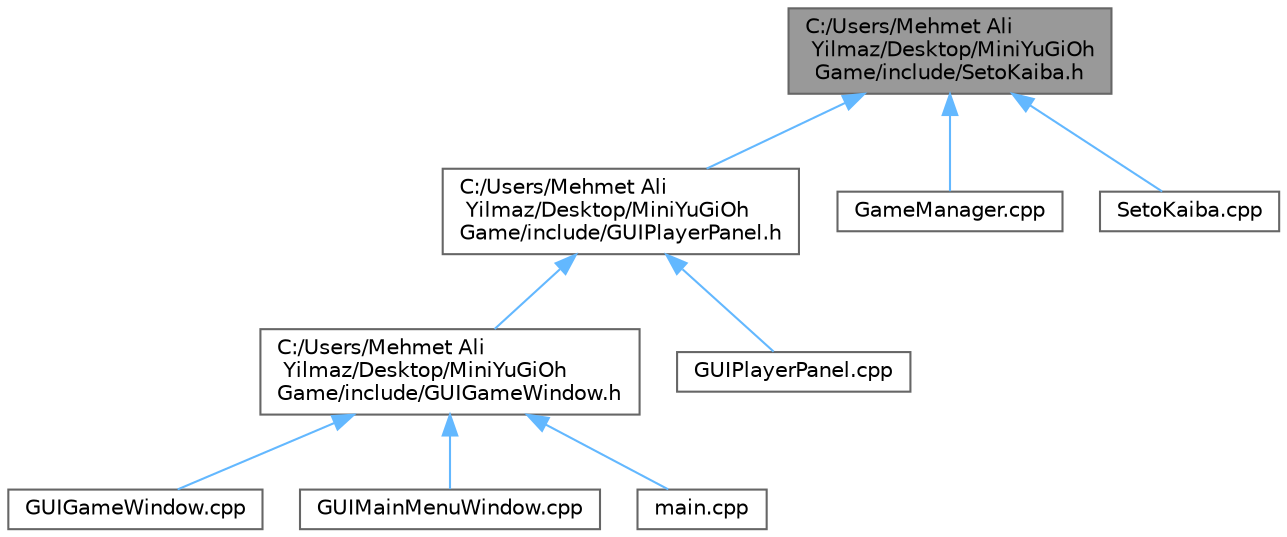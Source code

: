digraph "C:/Users/Mehmet Ali Yilmaz/Desktop/MiniYuGiOhGame/include/SetoKaiba.h"
{
 // LATEX_PDF_SIZE
  bgcolor="transparent";
  edge [fontname=Helvetica,fontsize=10,labelfontname=Helvetica,labelfontsize=10];
  node [fontname=Helvetica,fontsize=10,shape=box,height=0.2,width=0.4];
  Node1 [id="Node000001",label="C:/Users/Mehmet Ali\l Yilmaz/Desktop/MiniYuGiOh\lGame/include/SetoKaiba.h",height=0.2,width=0.4,color="gray40", fillcolor="grey60", style="filled", fontcolor="black",tooltip="Contains the SetoKaiba class."];
  Node1 -> Node2 [id="edge1_Node000001_Node000002",dir="back",color="steelblue1",style="solid",tooltip=" "];
  Node2 [id="Node000002",label="C:/Users/Mehmet Ali\l Yilmaz/Desktop/MiniYuGiOh\lGame/include/GUIPlayerPanel.h",height=0.2,width=0.4,color="grey40", fillcolor="white", style="filled",URL="$_g_u_i_player_panel_8h.html",tooltip="This file contains the GUIPlayerPanel class which handles the player panel of the MiniYugioh game."];
  Node2 -> Node3 [id="edge2_Node000002_Node000003",dir="back",color="steelblue1",style="solid",tooltip=" "];
  Node3 [id="Node000003",label="C:/Users/Mehmet Ali\l Yilmaz/Desktop/MiniYuGiOh\lGame/include/GUIGameWindow.h",height=0.2,width=0.4,color="grey40", fillcolor="white", style="filled",URL="$_g_u_i_game_window_8h.html",tooltip=" "];
  Node3 -> Node4 [id="edge3_Node000003_Node000004",dir="back",color="steelblue1",style="solid",tooltip=" "];
  Node4 [id="Node000004",label="GUIGameWindow.cpp",height=0.2,width=0.4,color="grey40", fillcolor="white", style="filled",URL="$_g_u_i_game_window_8cpp.html",tooltip=" "];
  Node3 -> Node5 [id="edge4_Node000003_Node000005",dir="back",color="steelblue1",style="solid",tooltip=" "];
  Node5 [id="Node000005",label="GUIMainMenuWindow.cpp",height=0.2,width=0.4,color="grey40", fillcolor="white", style="filled",URL="$_g_u_i_main_menu_window_8cpp.html",tooltip=" "];
  Node3 -> Node6 [id="edge5_Node000003_Node000006",dir="back",color="steelblue1",style="solid",tooltip=" "];
  Node6 [id="Node000006",label="main.cpp",height=0.2,width=0.4,color="grey40", fillcolor="white", style="filled",URL="$main_8cpp.html",tooltip=" "];
  Node2 -> Node7 [id="edge6_Node000002_Node000007",dir="back",color="steelblue1",style="solid",tooltip=" "];
  Node7 [id="Node000007",label="GUIPlayerPanel.cpp",height=0.2,width=0.4,color="grey40", fillcolor="white", style="filled",URL="$_g_u_i_player_panel_8cpp.html",tooltip=" "];
  Node1 -> Node8 [id="edge7_Node000001_Node000008",dir="back",color="steelblue1",style="solid",tooltip=" "];
  Node8 [id="Node000008",label="GameManager.cpp",height=0.2,width=0.4,color="grey40", fillcolor="white", style="filled",URL="$_game_manager_8cpp.html",tooltip=" "];
  Node1 -> Node9 [id="edge8_Node000001_Node000009",dir="back",color="steelblue1",style="solid",tooltip=" "];
  Node9 [id="Node000009",label="SetoKaiba.cpp",height=0.2,width=0.4,color="grey40", fillcolor="white", style="filled",URL="$_seto_kaiba_8cpp.html",tooltip=" "];
}
